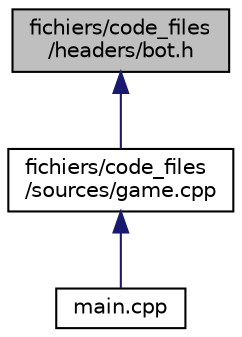 digraph "fichiers/code_files/headers/bot.h"
{
 // LATEX_PDF_SIZE
  edge [fontname="Helvetica",fontsize="10",labelfontname="Helvetica",labelfontsize="10"];
  node [fontname="Helvetica",fontsize="10",shape=record];
  Node6 [label="fichiers/code_files\l/headers/bot.h",height=0.2,width=0.4,color="black", fillcolor="grey75", style="filled", fontcolor="black",tooltip="Contains the functions to run the bot. This one play as much games as we want by itself,..."];
  Node6 -> Node7 [dir="back",color="midnightblue",fontsize="10",style="solid",fontname="Helvetica"];
  Node7 [label="fichiers/code_files\l/sources/game.cpp",height=0.2,width=0.4,color="black", fillcolor="white", style="filled",URL="$game_8cpp.html",tooltip="Contains the main function, every functions of the menu, and high level funtions that run the game...."];
  Node7 -> Node8 [dir="back",color="midnightblue",fontsize="10",style="solid",fontname="Helvetica"];
  Node8 [label="main.cpp",height=0.2,width=0.4,color="black", fillcolor="white", style="filled",URL="$main_8cpp.html",tooltip="Main programm."];
}
